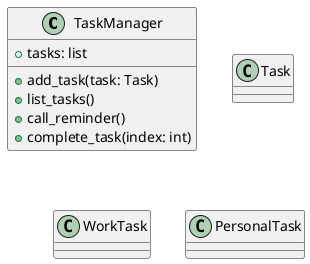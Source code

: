 @startuml TaskManager

class TaskManager {
    + tasks: list
    + add_task(task: Task)
    + list_tasks()
    + call_reminder()
    + complete_task(index: int)
}

class Task {
    
}

class WorkTask {
    
}

class PersonalTask {
    
}

@enduml